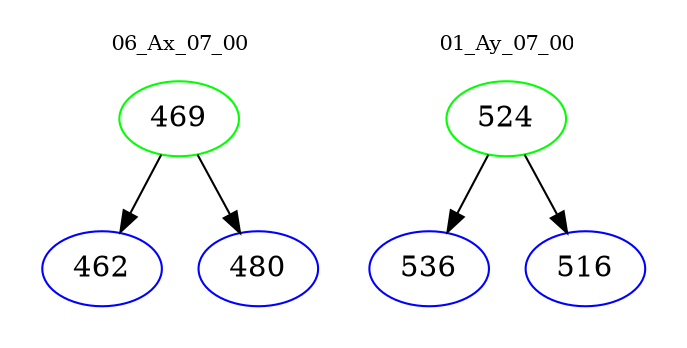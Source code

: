 digraph{
subgraph cluster_0 {
color = white
label = "06_Ax_07_00";
fontsize=10;
T0_469 [label="469", color="green"]
T0_469 -> T0_462 [color="black"]
T0_462 [label="462", color="blue"]
T0_469 -> T0_480 [color="black"]
T0_480 [label="480", color="blue"]
}
subgraph cluster_1 {
color = white
label = "01_Ay_07_00";
fontsize=10;
T1_524 [label="524", color="green"]
T1_524 -> T1_536 [color="black"]
T1_536 [label="536", color="blue"]
T1_524 -> T1_516 [color="black"]
T1_516 [label="516", color="blue"]
}
}
